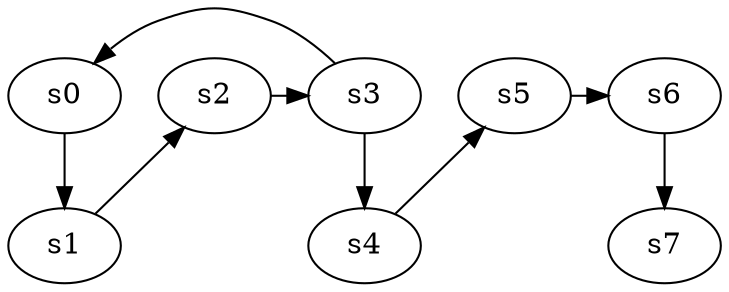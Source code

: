 digraph game_0039_chain_8 {
    s0 [name="s0", player=0];
    s1 [name="s1", player=1];
    s2 [name="s2", player=0, target=1];
    s3 [name="s3", player=1];
    s4 [name="s4", player=0];
    s5 [name="s5", player=1];
    s6 [name="s6", player=0, target=1];
    s7 [name="s7", player=1];

    s0 -> s1;
    s1 -> s2 [constraint="time == 8 || time == 10 || time == 17"];
    s2 -> s3 [constraint="time % 3 == 1"];
    s3 -> s4;
    s4 -> s5 [constraint="time % 3 == 0"];
    s5 -> s6 [constraint="time == 3 || time == 11 || time == 13 || time == 14 || time == 18"];
    s6 -> s7;
    s3 -> s0 [constraint="!(time % 3 == 0)"];
}
